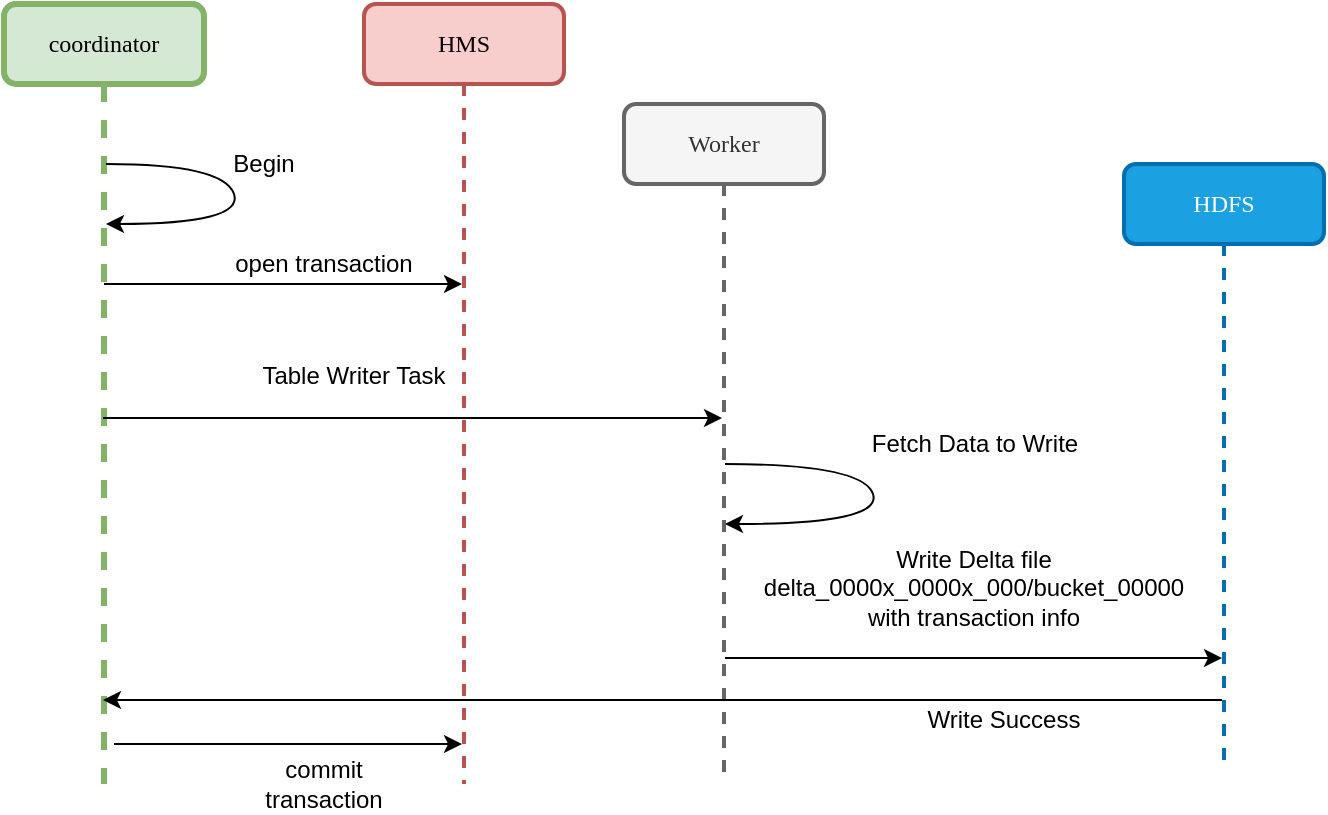 <mxfile version="13.2.2" type="github"><diagram name="Page-1" id="13e1069c-82ec-6db2-03f1-153e76fe0fe0"><mxGraphModel dx="1422" dy="713" grid="1" gridSize="10" guides="1" tooltips="1" connect="1" arrows="1" fold="1" page="1" pageScale="1" pageWidth="1100" pageHeight="850" background="#ffffff" math="0" shadow="0"><root><mxCell id="0"/><mxCell id="1" parent="0"/><mxCell id="7baba1c4bc27f4b0-2" value="HMS" style="shape=umlLifeline;perimeter=lifelinePerimeter;whiteSpace=wrap;html=1;container=1;collapsible=0;recursiveResize=0;outlineConnect=0;rounded=1;shadow=0;comic=0;labelBackgroundColor=none;strokeWidth=2;fontFamily=Verdana;fontSize=12;align=center;fillColor=#f8cecc;strokeColor=#b85450;" parent="1" vertex="1"><mxGeometry x="370" y="80" width="100" height="390" as="geometry"/></mxCell><mxCell id="7baba1c4bc27f4b0-3" value="Worker" style="shape=umlLifeline;perimeter=lifelinePerimeter;whiteSpace=wrap;html=1;container=1;collapsible=0;recursiveResize=0;outlineConnect=0;rounded=1;shadow=0;comic=0;labelBackgroundColor=none;strokeWidth=2;fontFamily=Verdana;fontSize=12;align=center;fillColor=#f5f5f5;strokeColor=#666666;fontColor=#333333;" parent="1" vertex="1"><mxGeometry x="500" y="130" width="100" height="340" as="geometry"/></mxCell><mxCell id="7baba1c4bc27f4b0-4" value="HDFS" style="shape=umlLifeline;perimeter=lifelinePerimeter;whiteSpace=wrap;html=1;container=1;collapsible=0;recursiveResize=0;outlineConnect=0;rounded=1;shadow=0;comic=0;labelBackgroundColor=none;strokeWidth=2;fontFamily=Verdana;fontSize=12;align=center;fillColor=#1ba1e2;strokeColor=#006EAF;fontColor=#ffffff;" parent="1" vertex="1"><mxGeometry x="750" y="160" width="100" height="300" as="geometry"/></mxCell><mxCell id="7baba1c4bc27f4b0-8" value="coordinator" style="shape=umlLifeline;perimeter=lifelinePerimeter;whiteSpace=wrap;html=1;container=1;collapsible=0;recursiveResize=0;outlineConnect=0;rounded=1;shadow=0;comic=0;labelBackgroundColor=none;strokeWidth=3;fontFamily=Verdana;fontSize=12;align=center;fillColor=#d5e8d4;strokeColor=#82b366;glass=0;" parent="1" vertex="1"><mxGeometry x="190" y="80" width="100" height="390" as="geometry"/></mxCell><mxCell id="A4fYRPUOJlLeQ5B8pnTf-1" value="" style="endArrow=classic;html=1;" edge="1" parent="1" target="7baba1c4bc27f4b0-2"><mxGeometry width="50" height="50" relative="1" as="geometry"><mxPoint x="240" y="220" as="sourcePoint"/><mxPoint x="450" y="220" as="targetPoint"/></mxGeometry></mxCell><mxCell id="A4fYRPUOJlLeQ5B8pnTf-2" value="Begin" style="text;html=1;strokeColor=none;fillColor=none;align=center;verticalAlign=middle;whiteSpace=wrap;rounded=0;" vertex="1" parent="1"><mxGeometry x="300" y="150" width="40" height="20" as="geometry"/></mxCell><mxCell id="A4fYRPUOJlLeQ5B8pnTf-3" value="" style="curved=1;endArrow=classic;html=1;" edge="1" parent="1" source="7baba1c4bc27f4b0-8" target="7baba1c4bc27f4b0-8"><mxGeometry width="50" height="50" relative="1" as="geometry"><mxPoint x="520" y="270" as="sourcePoint"/><mxPoint x="570" y="220" as="targetPoint"/><Array as="points"><mxPoint x="300" y="160"/><mxPoint x="310" y="190"/></Array></mxGeometry></mxCell><mxCell id="A4fYRPUOJlLeQ5B8pnTf-4" value="open transaction" style="text;html=1;strokeColor=none;fillColor=none;align=center;verticalAlign=middle;whiteSpace=wrap;rounded=0;" vertex="1" parent="1"><mxGeometry x="290" y="200" width="120" height="20" as="geometry"/></mxCell><mxCell id="A4fYRPUOJlLeQ5B8pnTf-5" value="Table Writer Task" style="text;html=1;strokeColor=none;fillColor=none;align=center;verticalAlign=middle;whiteSpace=wrap;rounded=0;" vertex="1" parent="1"><mxGeometry x="310" y="256" width="110" height="20" as="geometry"/></mxCell><mxCell id="A4fYRPUOJlLeQ5B8pnTf-6" value="" style="endArrow=classic;html=1;" edge="1" parent="1" target="7baba1c4bc27f4b0-3"><mxGeometry width="50" height="50" relative="1" as="geometry"><mxPoint x="239.5" y="287" as="sourcePoint"/><mxPoint x="560" y="287" as="targetPoint"/></mxGeometry></mxCell><mxCell id="A4fYRPUOJlLeQ5B8pnTf-7" value="" style="endArrow=classic;html=1;" edge="1" parent="1" source="7baba1c4bc27f4b0-3"><mxGeometry width="50" height="50" relative="1" as="geometry"><mxPoint x="559.5" y="407" as="sourcePoint"/><mxPoint x="799" y="407" as="targetPoint"/></mxGeometry></mxCell><mxCell id="A4fYRPUOJlLeQ5B8pnTf-8" value="Write Delta file&lt;br&gt;delta_0000x_0000x_000/bucket_00000&lt;br&gt;with transaction info" style="text;html=1;strokeColor=none;fillColor=none;align=center;verticalAlign=middle;whiteSpace=wrap;rounded=0;" vertex="1" parent="1"><mxGeometry x="560" y="340" width="230" height="63" as="geometry"/></mxCell><mxCell id="A4fYRPUOJlLeQ5B8pnTf-10" value="" style="endArrow=classic;html=1;" edge="1" parent="1"><mxGeometry width="50" height="50" relative="1" as="geometry"><mxPoint x="799" y="428" as="sourcePoint"/><mxPoint x="239.5" y="428" as="targetPoint"/><Array as="points"><mxPoint x="660" y="428"/></Array></mxGeometry></mxCell><mxCell id="A4fYRPUOJlLeQ5B8pnTf-11" value="" style="endArrow=classic;html=1;" edge="1" parent="1" target="7baba1c4bc27f4b0-2"><mxGeometry width="50" height="50" relative="1" as="geometry"><mxPoint x="245" y="450" as="sourcePoint"/><mxPoint x="455" y="450" as="targetPoint"/></mxGeometry></mxCell><mxCell id="A4fYRPUOJlLeQ5B8pnTf-12" value="commit transaction" style="text;html=1;strokeColor=none;fillColor=none;align=center;verticalAlign=middle;whiteSpace=wrap;rounded=0;" vertex="1" parent="1"><mxGeometry x="330" y="460" width="40" height="20" as="geometry"/></mxCell><mxCell id="A4fYRPUOJlLeQ5B8pnTf-13" value="Write Success" style="text;html=1;strokeColor=none;fillColor=none;align=center;verticalAlign=middle;whiteSpace=wrap;rounded=0;" vertex="1" parent="1"><mxGeometry x="650" y="428" width="80" height="20" as="geometry"/></mxCell><mxCell id="A4fYRPUOJlLeQ5B8pnTf-16" value="" style="curved=1;endArrow=classic;html=1;" edge="1" parent="1" source="7baba1c4bc27f4b0-3" target="7baba1c4bc27f4b0-3"><mxGeometry width="50" height="50" relative="1" as="geometry"><mxPoint x="560" y="310" as="sourcePoint"/><mxPoint x="560" y="340" as="targetPoint"/><Array as="points"><mxPoint x="619.5" y="310"/><mxPoint x="629.5" y="340"/></Array></mxGeometry></mxCell><mxCell id="A4fYRPUOJlLeQ5B8pnTf-17" value="Fetch Data to Write" style="text;html=1;strokeColor=none;fillColor=none;align=center;verticalAlign=middle;whiteSpace=wrap;rounded=0;" vertex="1" parent="1"><mxGeometry x="619.5" y="290" width="110.5" height="20" as="geometry"/></mxCell></root></mxGraphModel></diagram></mxfile>